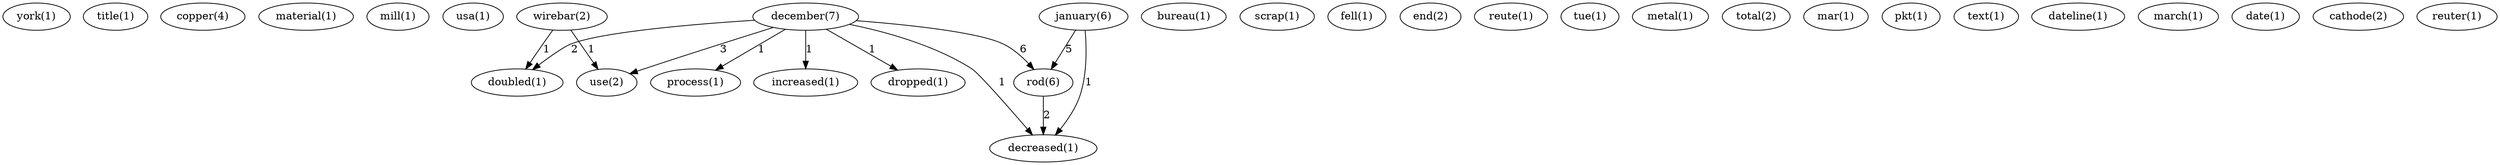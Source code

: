 digraph G {
  york [ label="york(1)" ];
  title [ label="title(1)" ];
  copper [ label="copper(4)" ];
  material [ label="material(1)" ];
  mill [ label="mill(1)" ];
  usa [ label="usa(1)" ];
  wirebar [ label="wirebar(2)" ];
  doubled [ label="doubled(1)" ];
  use [ label="use(2)" ];
  bureau [ label="bureau(1)" ];
  scrap [ label="scrap(1)" ];
  fell [ label="fell(1)" ];
  end [ label="end(2)" ];
  reute [ label="reute(1)" ];
  december [ label="december(7)" ];
  process [ label="process(1)" ];
  increased [ label="increased(1)" ];
  dropped [ label="dropped(1)" ];
  rod [ label="rod(6)" ];
  decreased [ label="decreased(1)" ];
  tue [ label="tue(1)" ];
  metal [ label="metal(1)" ];
  total [ label="total(2)" ];
  mar [ label="mar(1)" ];
  pkt [ label="pkt(1)" ];
  january [ label="january(6)" ];
  text [ label="text(1)" ];
  dateline [ label="dateline(1)" ];
  march [ label="march(1)" ];
  date [ label="date(1)" ];
  cathode [ label="cathode(2)" ];
  reuter [ label="reuter(1)" ];
  wirebar -> doubled [ label="1" ];
  wirebar -> use [ label="1" ];
  december -> process [ label="1" ];
  december -> doubled [ label="2" ];
  december -> increased [ label="1" ];
  december -> use [ label="3" ];
  december -> dropped [ label="1" ];
  december -> rod [ label="6" ];
  december -> decreased [ label="1" ];
  january -> rod [ label="5" ];
  january -> decreased [ label="1" ];
  rod -> decreased [ label="2" ];
}
